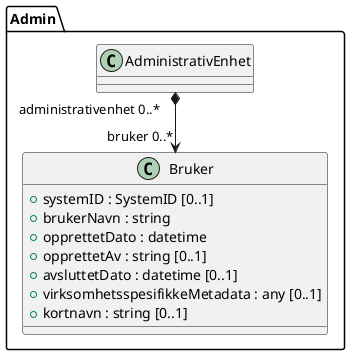 @startuml
skinparam nodesep 100
class Admin.Bruker {
  +systemID : SystemID [0..1]
  +brukerNavn : string
  +opprettetDato : datetime
  +opprettetAv : string [0..1]
  +avsluttetDato : datetime [0..1]
  +virksomhetsspesifikkeMetadata : any [0..1]
  +kortnavn : string [0..1]
}
Admin.AdministrativEnhet "administrativenhet 0..*" *--> "bruker 0..*" Admin.Bruker
@enduml
